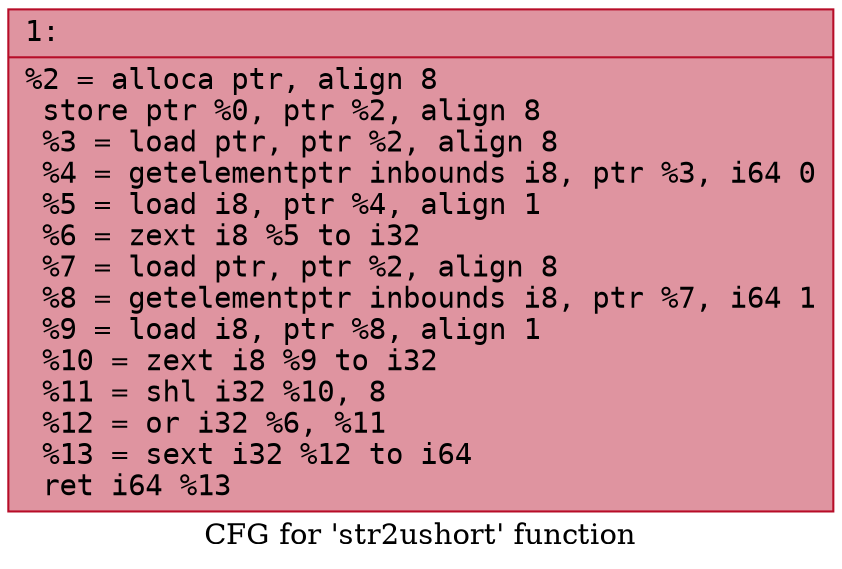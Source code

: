 digraph "CFG for 'str2ushort' function" {
	label="CFG for 'str2ushort' function";

	Node0x600000d400a0 [shape=record,color="#b70d28ff", style=filled, fillcolor="#b70d2870" fontname="Courier",label="{1:\l|  %2 = alloca ptr, align 8\l  store ptr %0, ptr %2, align 8\l  %3 = load ptr, ptr %2, align 8\l  %4 = getelementptr inbounds i8, ptr %3, i64 0\l  %5 = load i8, ptr %4, align 1\l  %6 = zext i8 %5 to i32\l  %7 = load ptr, ptr %2, align 8\l  %8 = getelementptr inbounds i8, ptr %7, i64 1\l  %9 = load i8, ptr %8, align 1\l  %10 = zext i8 %9 to i32\l  %11 = shl i32 %10, 8\l  %12 = or i32 %6, %11\l  %13 = sext i32 %12 to i64\l  ret i64 %13\l}"];
}
